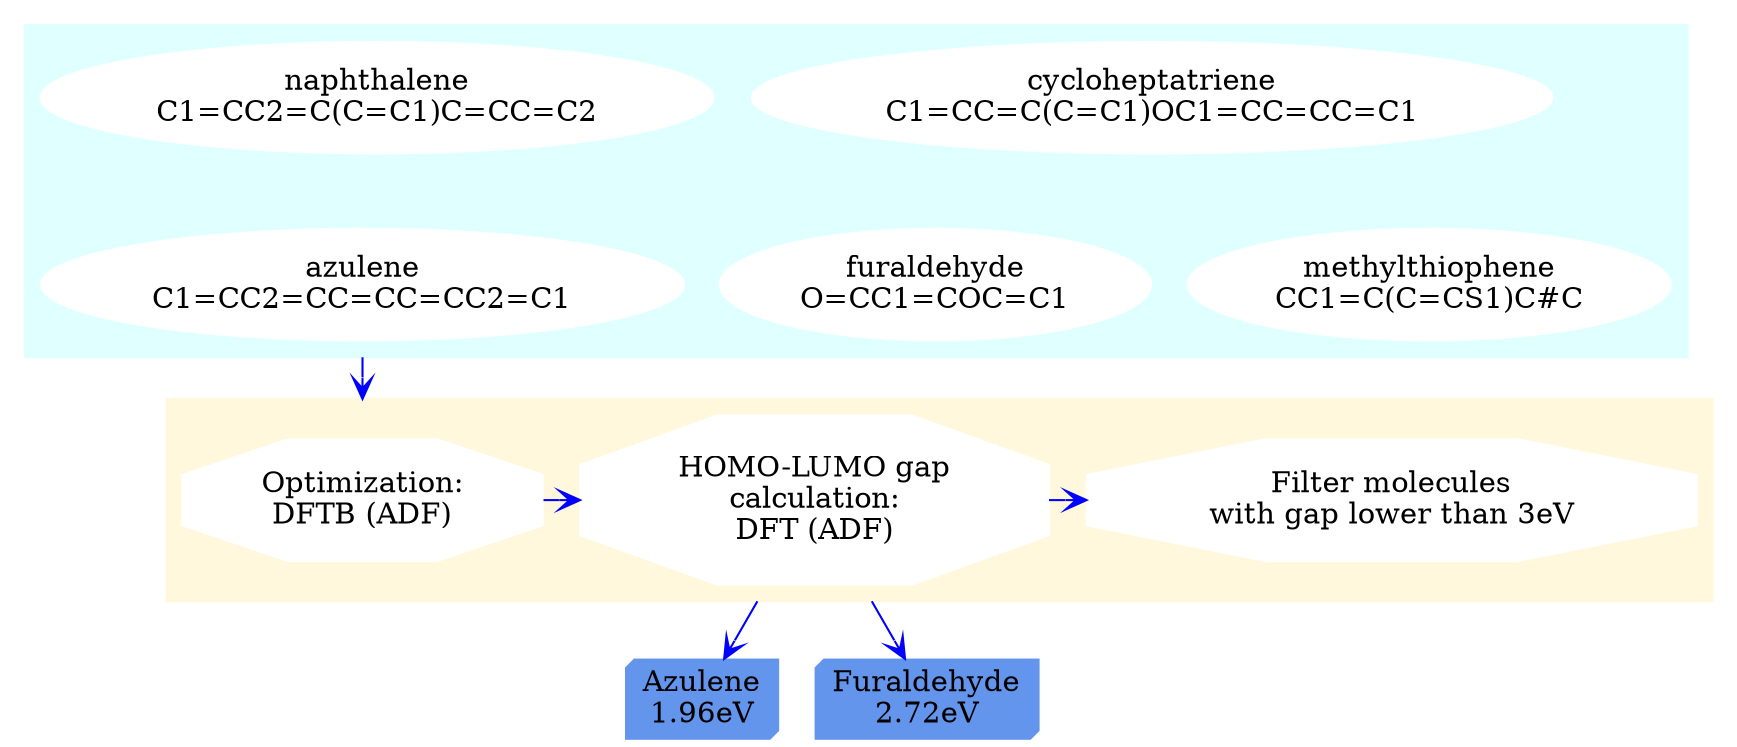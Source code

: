 
digraph G {
	rankdir=TB;
	edge[arrowhead=vee, color=blue]
        graph [ dpi = 300 ];
	newrank=true;
	compound=true;
	subgraph clustermol {
	     node[style=filled, color=white];
          m1[label="naphthalene\nC1=CC2=C(C=C1)C=CC=C2"]
          m2[label="azulene\nC1=CC2=CC=CC=CC2=C1"]
          m3[label="cycloheptatriene\nC1=CC=C(C=C1)OC1=CC=CC=C1"]
          m4[label="furaldehyde\nO=CC1=COC=C1"]
          m5[label="methylthiophene\nCC1=C(C=CS1)C#C"]
	  
	  m1 -> m3 [style=invis];
	  m2 -> m4 -> m5 [style=invis];
	  m1 -> m2 [style=invis];
          style=filled;
          color=lightcyan1;
	  {rank=same m1; m3}
	  {rank=same m2; m4; m5} 	  
	}
	subgraph clustercalc {
	     node[style=filled, color=white, shape=octagon];
	     dftb[label="Optimization:\nDFTB (ADF)"];
	     adf[label="HOMO-LUMO gap\ncalculation:\nDFT (ADF)"]
	     filter[label="Filter molecules\nwith gap lower than 3eV"]

	     dftb -> adf -> filter;

             style=filled;
	     color=cornsilk;
	     {rank=same dftb; adf; filter}
	}

        r1[label="Azulene\n1.96eV", shape=box3d, color=cornflowerblue, style=filled]	
        r2[label="Furaldehyde\n2.72eV", shape=box3d, color=cornflowerblue, style=filled]	

	// m1 -> dftb [ltail=clustermol, lhead=clustercalc]
	m2 -> dftb [ltail=clustermol, lhead=clustercalc]
	// m3 -> dftb [ltail=clustermol, lhead=clustercalc]
	// m4 -> dftb [ltail=clustermol, lhead=clustercalc]
	// m5 -> dftb [ltail=clustermol, lhead=clustercalc]

	adf -> r1 [ltail=clustercalc]
	adf -> r2 [ltail=clustercalc]	
} 